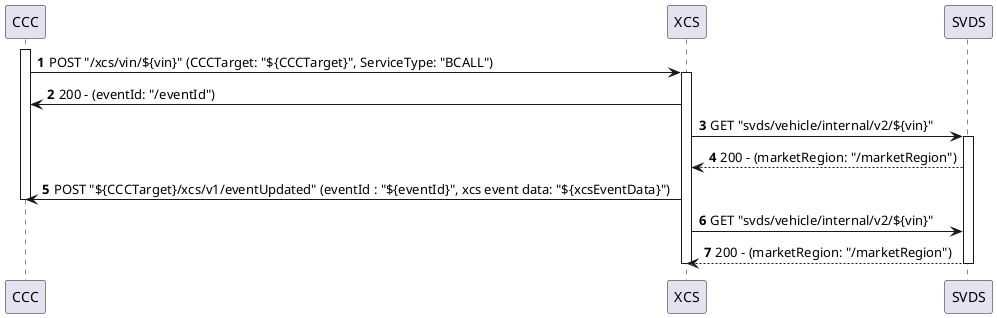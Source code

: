 @startuml
autonumber

activate CCC
CCC -> XCS: POST "/xcs/vin/${vin}" (CCCTarget: "${CCCTarget}", ServiceType: "BCALL")

activate XCS
CCC <- XCS: 200 - (eventId: "/eventId")
XCS -> SVDS: GET "svds/vehicle/internal/v2/${vin}"

activate SVDS
XCS <-- SVDS: 200 - (marketRegion: "/marketRegion")

CCC <- XCS: POST "${CCCTarget}/xcs/v1/eventUpdated" (eventId : "${eventId}", xcs event data: "${xcsEventData}")
deactivate CCC

XCS -> SVDS: GET "svds/vehicle/internal/v2/${vin}"
XCS <-- SVDS: 200 - (marketRegion: "/marketRegion")
deactivate SVDS
deactivate XCS
@enduml